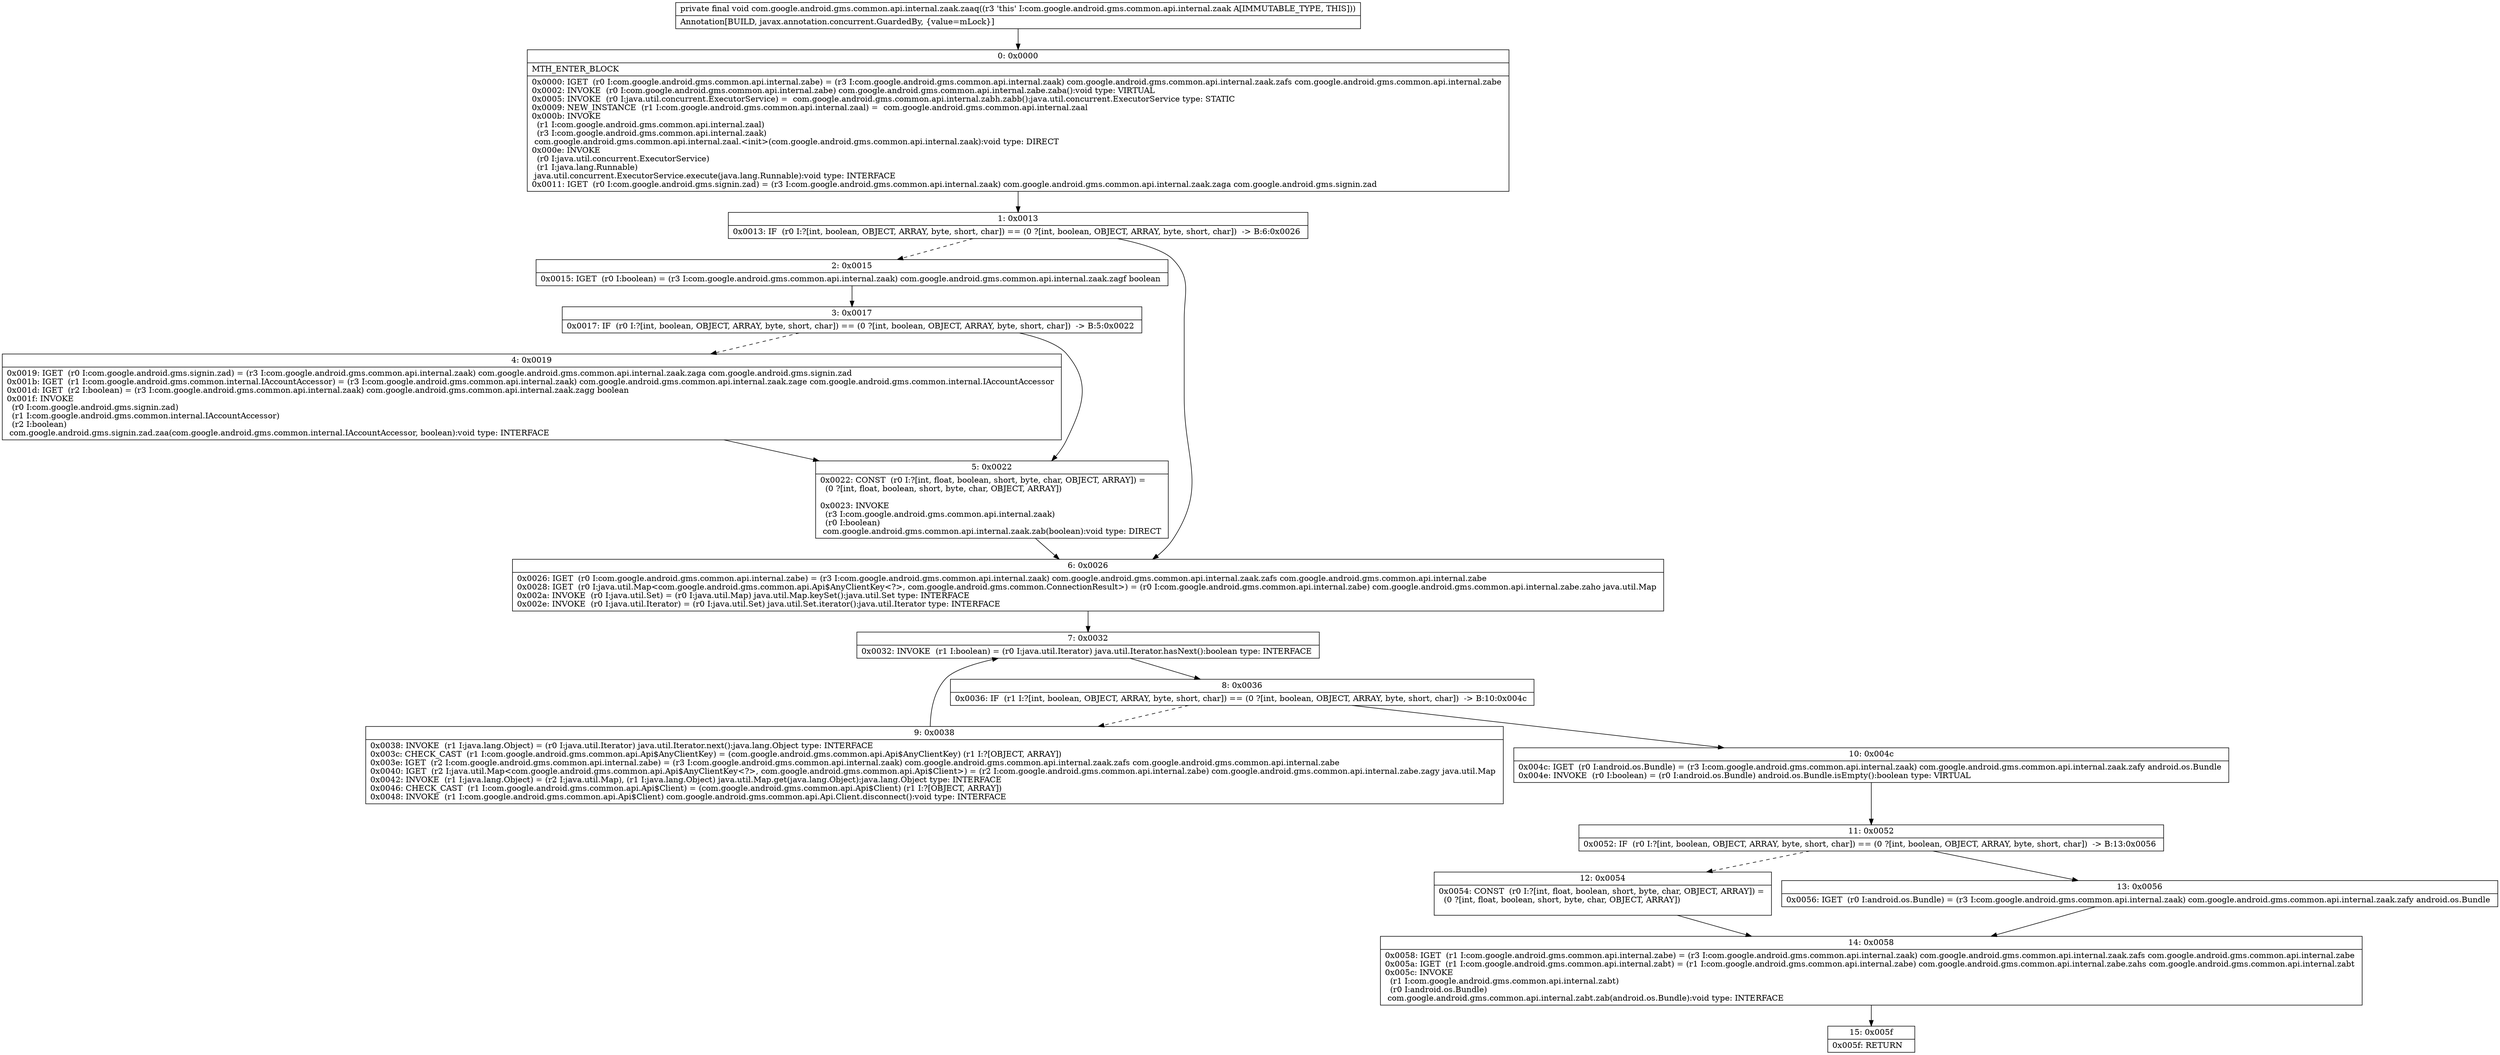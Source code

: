 digraph "CFG forcom.google.android.gms.common.api.internal.zaak.zaaq()V" {
Node_0 [shape=record,label="{0\:\ 0x0000|MTH_ENTER_BLOCK\l|0x0000: IGET  (r0 I:com.google.android.gms.common.api.internal.zabe) = (r3 I:com.google.android.gms.common.api.internal.zaak) com.google.android.gms.common.api.internal.zaak.zafs com.google.android.gms.common.api.internal.zabe \l0x0002: INVOKE  (r0 I:com.google.android.gms.common.api.internal.zabe) com.google.android.gms.common.api.internal.zabe.zaba():void type: VIRTUAL \l0x0005: INVOKE  (r0 I:java.util.concurrent.ExecutorService) =  com.google.android.gms.common.api.internal.zabh.zabb():java.util.concurrent.ExecutorService type: STATIC \l0x0009: NEW_INSTANCE  (r1 I:com.google.android.gms.common.api.internal.zaal) =  com.google.android.gms.common.api.internal.zaal \l0x000b: INVOKE  \l  (r1 I:com.google.android.gms.common.api.internal.zaal)\l  (r3 I:com.google.android.gms.common.api.internal.zaak)\l com.google.android.gms.common.api.internal.zaal.\<init\>(com.google.android.gms.common.api.internal.zaak):void type: DIRECT \l0x000e: INVOKE  \l  (r0 I:java.util.concurrent.ExecutorService)\l  (r1 I:java.lang.Runnable)\l java.util.concurrent.ExecutorService.execute(java.lang.Runnable):void type: INTERFACE \l0x0011: IGET  (r0 I:com.google.android.gms.signin.zad) = (r3 I:com.google.android.gms.common.api.internal.zaak) com.google.android.gms.common.api.internal.zaak.zaga com.google.android.gms.signin.zad \l}"];
Node_1 [shape=record,label="{1\:\ 0x0013|0x0013: IF  (r0 I:?[int, boolean, OBJECT, ARRAY, byte, short, char]) == (0 ?[int, boolean, OBJECT, ARRAY, byte, short, char])  \-\> B:6:0x0026 \l}"];
Node_2 [shape=record,label="{2\:\ 0x0015|0x0015: IGET  (r0 I:boolean) = (r3 I:com.google.android.gms.common.api.internal.zaak) com.google.android.gms.common.api.internal.zaak.zagf boolean \l}"];
Node_3 [shape=record,label="{3\:\ 0x0017|0x0017: IF  (r0 I:?[int, boolean, OBJECT, ARRAY, byte, short, char]) == (0 ?[int, boolean, OBJECT, ARRAY, byte, short, char])  \-\> B:5:0x0022 \l}"];
Node_4 [shape=record,label="{4\:\ 0x0019|0x0019: IGET  (r0 I:com.google.android.gms.signin.zad) = (r3 I:com.google.android.gms.common.api.internal.zaak) com.google.android.gms.common.api.internal.zaak.zaga com.google.android.gms.signin.zad \l0x001b: IGET  (r1 I:com.google.android.gms.common.internal.IAccountAccessor) = (r3 I:com.google.android.gms.common.api.internal.zaak) com.google.android.gms.common.api.internal.zaak.zage com.google.android.gms.common.internal.IAccountAccessor \l0x001d: IGET  (r2 I:boolean) = (r3 I:com.google.android.gms.common.api.internal.zaak) com.google.android.gms.common.api.internal.zaak.zagg boolean \l0x001f: INVOKE  \l  (r0 I:com.google.android.gms.signin.zad)\l  (r1 I:com.google.android.gms.common.internal.IAccountAccessor)\l  (r2 I:boolean)\l com.google.android.gms.signin.zad.zaa(com.google.android.gms.common.internal.IAccountAccessor, boolean):void type: INTERFACE \l}"];
Node_5 [shape=record,label="{5\:\ 0x0022|0x0022: CONST  (r0 I:?[int, float, boolean, short, byte, char, OBJECT, ARRAY]) = \l  (0 ?[int, float, boolean, short, byte, char, OBJECT, ARRAY])\l \l0x0023: INVOKE  \l  (r3 I:com.google.android.gms.common.api.internal.zaak)\l  (r0 I:boolean)\l com.google.android.gms.common.api.internal.zaak.zab(boolean):void type: DIRECT \l}"];
Node_6 [shape=record,label="{6\:\ 0x0026|0x0026: IGET  (r0 I:com.google.android.gms.common.api.internal.zabe) = (r3 I:com.google.android.gms.common.api.internal.zaak) com.google.android.gms.common.api.internal.zaak.zafs com.google.android.gms.common.api.internal.zabe \l0x0028: IGET  (r0 I:java.util.Map\<com.google.android.gms.common.api.Api$AnyClientKey\<?\>, com.google.android.gms.common.ConnectionResult\>) = (r0 I:com.google.android.gms.common.api.internal.zabe) com.google.android.gms.common.api.internal.zabe.zaho java.util.Map \l0x002a: INVOKE  (r0 I:java.util.Set) = (r0 I:java.util.Map) java.util.Map.keySet():java.util.Set type: INTERFACE \l0x002e: INVOKE  (r0 I:java.util.Iterator) = (r0 I:java.util.Set) java.util.Set.iterator():java.util.Iterator type: INTERFACE \l}"];
Node_7 [shape=record,label="{7\:\ 0x0032|0x0032: INVOKE  (r1 I:boolean) = (r0 I:java.util.Iterator) java.util.Iterator.hasNext():boolean type: INTERFACE \l}"];
Node_8 [shape=record,label="{8\:\ 0x0036|0x0036: IF  (r1 I:?[int, boolean, OBJECT, ARRAY, byte, short, char]) == (0 ?[int, boolean, OBJECT, ARRAY, byte, short, char])  \-\> B:10:0x004c \l}"];
Node_9 [shape=record,label="{9\:\ 0x0038|0x0038: INVOKE  (r1 I:java.lang.Object) = (r0 I:java.util.Iterator) java.util.Iterator.next():java.lang.Object type: INTERFACE \l0x003c: CHECK_CAST  (r1 I:com.google.android.gms.common.api.Api$AnyClientKey) = (com.google.android.gms.common.api.Api$AnyClientKey) (r1 I:?[OBJECT, ARRAY]) \l0x003e: IGET  (r2 I:com.google.android.gms.common.api.internal.zabe) = (r3 I:com.google.android.gms.common.api.internal.zaak) com.google.android.gms.common.api.internal.zaak.zafs com.google.android.gms.common.api.internal.zabe \l0x0040: IGET  (r2 I:java.util.Map\<com.google.android.gms.common.api.Api$AnyClientKey\<?\>, com.google.android.gms.common.api.Api$Client\>) = (r2 I:com.google.android.gms.common.api.internal.zabe) com.google.android.gms.common.api.internal.zabe.zagy java.util.Map \l0x0042: INVOKE  (r1 I:java.lang.Object) = (r2 I:java.util.Map), (r1 I:java.lang.Object) java.util.Map.get(java.lang.Object):java.lang.Object type: INTERFACE \l0x0046: CHECK_CAST  (r1 I:com.google.android.gms.common.api.Api$Client) = (com.google.android.gms.common.api.Api$Client) (r1 I:?[OBJECT, ARRAY]) \l0x0048: INVOKE  (r1 I:com.google.android.gms.common.api.Api$Client) com.google.android.gms.common.api.Api.Client.disconnect():void type: INTERFACE \l}"];
Node_10 [shape=record,label="{10\:\ 0x004c|0x004c: IGET  (r0 I:android.os.Bundle) = (r3 I:com.google.android.gms.common.api.internal.zaak) com.google.android.gms.common.api.internal.zaak.zafy android.os.Bundle \l0x004e: INVOKE  (r0 I:boolean) = (r0 I:android.os.Bundle) android.os.Bundle.isEmpty():boolean type: VIRTUAL \l}"];
Node_11 [shape=record,label="{11\:\ 0x0052|0x0052: IF  (r0 I:?[int, boolean, OBJECT, ARRAY, byte, short, char]) == (0 ?[int, boolean, OBJECT, ARRAY, byte, short, char])  \-\> B:13:0x0056 \l}"];
Node_12 [shape=record,label="{12\:\ 0x0054|0x0054: CONST  (r0 I:?[int, float, boolean, short, byte, char, OBJECT, ARRAY]) = \l  (0 ?[int, float, boolean, short, byte, char, OBJECT, ARRAY])\l \l}"];
Node_13 [shape=record,label="{13\:\ 0x0056|0x0056: IGET  (r0 I:android.os.Bundle) = (r3 I:com.google.android.gms.common.api.internal.zaak) com.google.android.gms.common.api.internal.zaak.zafy android.os.Bundle \l}"];
Node_14 [shape=record,label="{14\:\ 0x0058|0x0058: IGET  (r1 I:com.google.android.gms.common.api.internal.zabe) = (r3 I:com.google.android.gms.common.api.internal.zaak) com.google.android.gms.common.api.internal.zaak.zafs com.google.android.gms.common.api.internal.zabe \l0x005a: IGET  (r1 I:com.google.android.gms.common.api.internal.zabt) = (r1 I:com.google.android.gms.common.api.internal.zabe) com.google.android.gms.common.api.internal.zabe.zahs com.google.android.gms.common.api.internal.zabt \l0x005c: INVOKE  \l  (r1 I:com.google.android.gms.common.api.internal.zabt)\l  (r0 I:android.os.Bundle)\l com.google.android.gms.common.api.internal.zabt.zab(android.os.Bundle):void type: INTERFACE \l}"];
Node_15 [shape=record,label="{15\:\ 0x005f|0x005f: RETURN   \l}"];
MethodNode[shape=record,label="{private final void com.google.android.gms.common.api.internal.zaak.zaaq((r3 'this' I:com.google.android.gms.common.api.internal.zaak A[IMMUTABLE_TYPE, THIS]))  | Annotation[BUILD, javax.annotation.concurrent.GuardedBy, \{value=mLock\}]\l}"];
MethodNode -> Node_0;
Node_0 -> Node_1;
Node_1 -> Node_2[style=dashed];
Node_1 -> Node_6;
Node_2 -> Node_3;
Node_3 -> Node_4[style=dashed];
Node_3 -> Node_5;
Node_4 -> Node_5;
Node_5 -> Node_6;
Node_6 -> Node_7;
Node_7 -> Node_8;
Node_8 -> Node_9[style=dashed];
Node_8 -> Node_10;
Node_9 -> Node_7;
Node_10 -> Node_11;
Node_11 -> Node_12[style=dashed];
Node_11 -> Node_13;
Node_12 -> Node_14;
Node_13 -> Node_14;
Node_14 -> Node_15;
}

